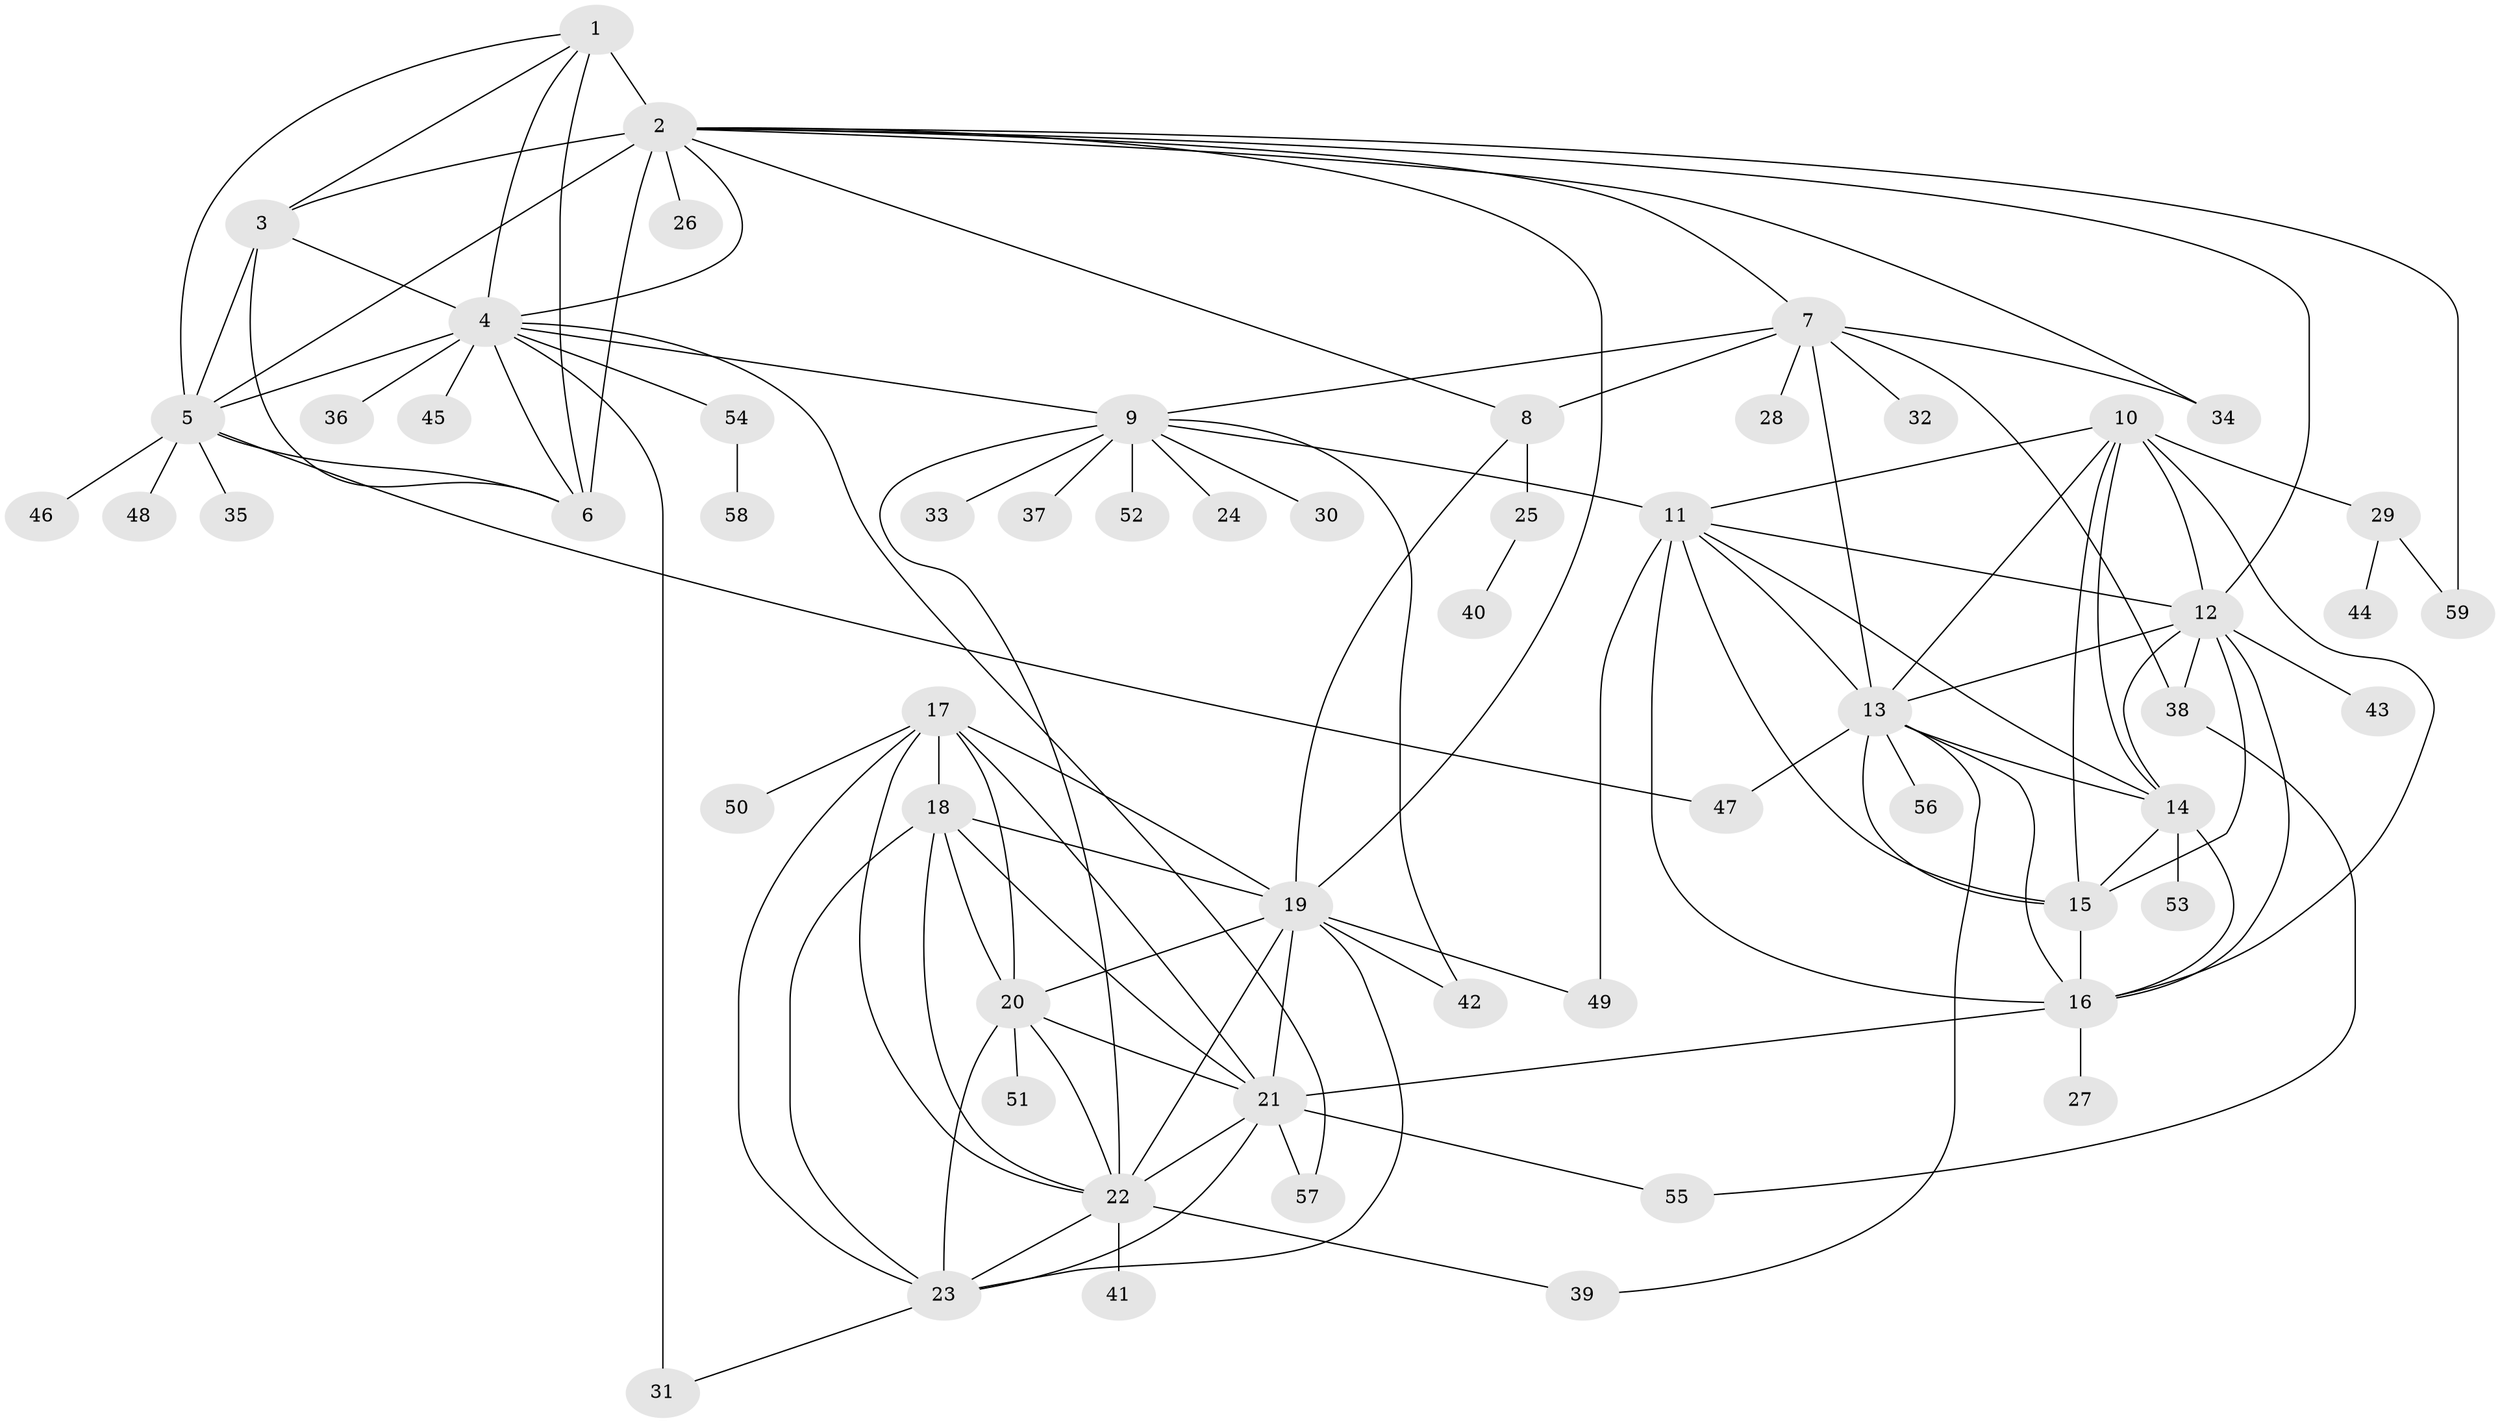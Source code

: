 // original degree distribution, {9: 0.034722222222222224, 7: 0.027777777777777776, 16: 0.006944444444444444, 12: 0.006944444444444444, 10: 0.05555555555555555, 8: 0.0625, 6: 0.006944444444444444, 13: 0.006944444444444444, 14: 0.006944444444444444, 11: 0.027777777777777776, 1: 0.5625, 4: 0.006944444444444444, 2: 0.16666666666666666, 3: 0.020833333333333332}
// Generated by graph-tools (version 1.1) at 2025/52/03/04/25 22:52:32]
// undirected, 59 vertices, 115 edges
graph export_dot {
  node [color=gray90,style=filled];
  1;
  2;
  3;
  4;
  5;
  6;
  7;
  8;
  9;
  10;
  11;
  12;
  13;
  14;
  15;
  16;
  17;
  18;
  19;
  20;
  21;
  22;
  23;
  24;
  25;
  26;
  27;
  28;
  29;
  30;
  31;
  32;
  33;
  34;
  35;
  36;
  37;
  38;
  39;
  40;
  41;
  42;
  43;
  44;
  45;
  46;
  47;
  48;
  49;
  50;
  51;
  52;
  53;
  54;
  55;
  56;
  57;
  58;
  59;
  1 -- 2 [weight=4.0];
  1 -- 3 [weight=1.0];
  1 -- 4 [weight=1.0];
  1 -- 5 [weight=1.0];
  1 -- 6 [weight=1.0];
  2 -- 3 [weight=2.0];
  2 -- 4 [weight=2.0];
  2 -- 5 [weight=2.0];
  2 -- 6 [weight=2.0];
  2 -- 7 [weight=1.0];
  2 -- 8 [weight=1.0];
  2 -- 12 [weight=1.0];
  2 -- 19 [weight=1.0];
  2 -- 26 [weight=1.0];
  2 -- 34 [weight=2.0];
  2 -- 59 [weight=1.0];
  3 -- 4 [weight=1.0];
  3 -- 5 [weight=1.0];
  3 -- 6 [weight=1.0];
  4 -- 5 [weight=1.0];
  4 -- 6 [weight=1.0];
  4 -- 9 [weight=1.0];
  4 -- 31 [weight=4.0];
  4 -- 36 [weight=1.0];
  4 -- 45 [weight=1.0];
  4 -- 54 [weight=1.0];
  4 -- 57 [weight=1.0];
  5 -- 6 [weight=1.0];
  5 -- 35 [weight=2.0];
  5 -- 46 [weight=1.0];
  5 -- 47 [weight=1.0];
  5 -- 48 [weight=1.0];
  7 -- 8 [weight=6.0];
  7 -- 9 [weight=1.0];
  7 -- 13 [weight=1.0];
  7 -- 28 [weight=3.0];
  7 -- 32 [weight=2.0];
  7 -- 34 [weight=2.0];
  7 -- 38 [weight=6.0];
  8 -- 19 [weight=1.0];
  8 -- 25 [weight=1.0];
  9 -- 11 [weight=1.0];
  9 -- 22 [weight=1.0];
  9 -- 24 [weight=2.0];
  9 -- 30 [weight=1.0];
  9 -- 33 [weight=1.0];
  9 -- 37 [weight=4.0];
  9 -- 42 [weight=2.0];
  9 -- 52 [weight=2.0];
  10 -- 11 [weight=1.0];
  10 -- 12 [weight=1.0];
  10 -- 13 [weight=1.0];
  10 -- 14 [weight=1.0];
  10 -- 15 [weight=1.0];
  10 -- 16 [weight=1.0];
  10 -- 29 [weight=1.0];
  11 -- 12 [weight=1.0];
  11 -- 13 [weight=1.0];
  11 -- 14 [weight=1.0];
  11 -- 15 [weight=1.0];
  11 -- 16 [weight=1.0];
  11 -- 49 [weight=6.0];
  12 -- 13 [weight=1.0];
  12 -- 14 [weight=1.0];
  12 -- 15 [weight=1.0];
  12 -- 16 [weight=1.0];
  12 -- 38 [weight=1.0];
  12 -- 43 [weight=1.0];
  13 -- 14 [weight=1.0];
  13 -- 15 [weight=1.0];
  13 -- 16 [weight=1.0];
  13 -- 39 [weight=1.0];
  13 -- 47 [weight=1.0];
  13 -- 56 [weight=1.0];
  14 -- 15 [weight=1.0];
  14 -- 16 [weight=1.0];
  14 -- 53 [weight=1.0];
  15 -- 16 [weight=1.0];
  16 -- 21 [weight=1.0];
  16 -- 27 [weight=2.0];
  17 -- 18 [weight=1.0];
  17 -- 19 [weight=1.0];
  17 -- 20 [weight=1.0];
  17 -- 21 [weight=1.0];
  17 -- 22 [weight=1.0];
  17 -- 23 [weight=1.0];
  17 -- 50 [weight=1.0];
  18 -- 19 [weight=1.0];
  18 -- 20 [weight=2.0];
  18 -- 21 [weight=1.0];
  18 -- 22 [weight=1.0];
  18 -- 23 [weight=1.0];
  19 -- 20 [weight=1.0];
  19 -- 21 [weight=1.0];
  19 -- 22 [weight=1.0];
  19 -- 23 [weight=1.0];
  19 -- 42 [weight=1.0];
  19 -- 49 [weight=1.0];
  20 -- 21 [weight=1.0];
  20 -- 22 [weight=1.0];
  20 -- 23 [weight=1.0];
  20 -- 51 [weight=4.0];
  21 -- 22 [weight=1.0];
  21 -- 23 [weight=1.0];
  21 -- 55 [weight=1.0];
  21 -- 57 [weight=1.0];
  22 -- 23 [weight=1.0];
  22 -- 39 [weight=1.0];
  22 -- 41 [weight=2.0];
  23 -- 31 [weight=1.0];
  25 -- 40 [weight=2.0];
  29 -- 44 [weight=1.0];
  29 -- 59 [weight=1.0];
  38 -- 55 [weight=1.0];
  54 -- 58 [weight=1.0];
}

